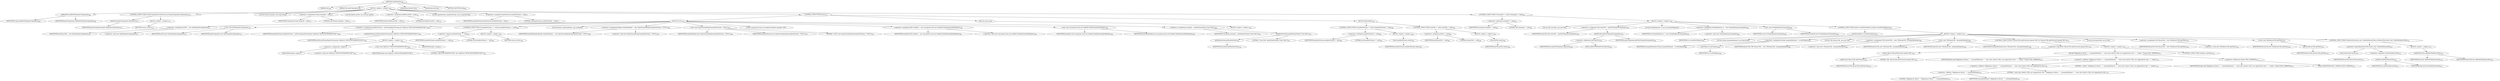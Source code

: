 digraph "addPathFile" {  
"402" [label = <(METHOD,addPathFile)<SUB>268</SUB>> ]
"28" [label = <(PARAM,this)<SUB>268</SUB>> ]
"403" [label = <(PARAM,File pathComponent)<SUB>268</SUB>> ]
"404" [label = <(BLOCK,&lt;empty&gt;,&lt;empty&gt;)<SUB>268</SUB>> ]
"405" [label = <(addPathFile,addPathFile(pathComponent))<SUB>269</SUB>> ]
"406" [label = <(IDENTIFIER,super,addPathFile(pathComponent))<SUB>269</SUB>> ]
"407" [label = <(IDENTIFIER,pathComponent,addPathFile(pathComponent))<SUB>269</SUB>> ]
"408" [label = <(CONTROL_STRUCTURE,if (pathComponent.isDirectory()),if (pathComponent.isDirectory()))<SUB>271</SUB>> ]
"409" [label = <(isDirectory,pathComponent.isDirectory())<SUB>271</SUB>> ]
"410" [label = <(IDENTIFIER,pathComponent,pathComponent.isDirectory())<SUB>271</SUB>> ]
"411" [label = <(BLOCK,&lt;empty&gt;,&lt;empty&gt;)<SUB>271</SUB>> ]
"412" [label = <(RETURN,return;,return;)<SUB>272</SUB>> ]
"413" [label = <(LOCAL,String classpath: java.lang.String)> ]
"414" [label = <(&lt;operator&gt;.assignment,String classpath = null)<SUB>275</SUB>> ]
"415" [label = <(IDENTIFIER,classpath,String classpath = null)<SUB>275</SUB>> ]
"416" [label = <(LITERAL,null,String classpath = null)<SUB>275</SUB>> ]
"18" [label = <(LOCAL,ZipFile jarFile: java.util.zip.ZipFile)> ]
"417" [label = <(&lt;operator&gt;.assignment,ZipFile jarFile = null)<SUB>276</SUB>> ]
"418" [label = <(IDENTIFIER,jarFile,ZipFile jarFile = null)<SUB>276</SUB>> ]
"419" [label = <(LITERAL,null,ZipFile jarFile = null)<SUB>276</SUB>> ]
"420" [label = <(LOCAL,InputStream manifestStream: java.io.InputStream)> ]
"421" [label = <(&lt;operator&gt;.assignment,InputStream manifestStream = null)<SUB>277</SUB>> ]
"422" [label = <(IDENTIFIER,manifestStream,InputStream manifestStream = null)<SUB>277</SUB>> ]
"423" [label = <(LITERAL,null,InputStream manifestStream = null)<SUB>277</SUB>> ]
"424" [label = <(CONTROL_STRUCTURE,try,try)<SUB>278</SUB>> ]
"425" [label = <(BLOCK,try,try)<SUB>278</SUB>> ]
"426" [label = <(&lt;operator&gt;.assignment,jarFile = new ZipFile(pathComponent))<SUB>279</SUB>> ]
"427" [label = <(IDENTIFIER,jarFile,jarFile = new ZipFile(pathComponent))<SUB>279</SUB>> ]
"428" [label = <(&lt;operator&gt;.alloc,new ZipFile(pathComponent))<SUB>279</SUB>> ]
"429" [label = <(&lt;init&gt;,new ZipFile(pathComponent))<SUB>279</SUB>> ]
"17" [label = <(IDENTIFIER,jarFile,new ZipFile(pathComponent))<SUB>279</SUB>> ]
"430" [label = <(IDENTIFIER,pathComponent,new ZipFile(pathComponent))<SUB>279</SUB>> ]
"431" [label = <(&lt;operator&gt;.assignment,manifestStream = jarFile.getInputStream(new ZipEntry(&quot;META-INF/MANIFEST.MF&quot;)))<SUB>280</SUB>> ]
"432" [label = <(IDENTIFIER,manifestStream,manifestStream = jarFile.getInputStream(new ZipEntry(&quot;META-INF/MANIFEST.MF&quot;)))<SUB>280</SUB>> ]
"433" [label = <(getInputStream,jarFile.getInputStream(new ZipEntry(&quot;META-INF/MANIFEST.MF&quot;)))<SUB>281</SUB>> ]
"434" [label = <(IDENTIFIER,jarFile,jarFile.getInputStream(new ZipEntry(&quot;META-INF/MANIFEST.MF&quot;)))<SUB>281</SUB>> ]
"435" [label = <(BLOCK,&lt;empty&gt;,&lt;empty&gt;)<SUB>281</SUB>> ]
"436" [label = <(&lt;operator&gt;.assignment,&lt;empty&gt;)> ]
"437" [label = <(IDENTIFIER,$obj3,&lt;empty&gt;)> ]
"438" [label = <(&lt;operator&gt;.alloc,new ZipEntry(&quot;META-INF/MANIFEST.MF&quot;))<SUB>281</SUB>> ]
"439" [label = <(&lt;init&gt;,new ZipEntry(&quot;META-INF/MANIFEST.MF&quot;))<SUB>281</SUB>> ]
"440" [label = <(IDENTIFIER,$obj3,new ZipEntry(&quot;META-INF/MANIFEST.MF&quot;))> ]
"441" [label = <(LITERAL,&quot;META-INF/MANIFEST.MF&quot;,new ZipEntry(&quot;META-INF/MANIFEST.MF&quot;))<SUB>281</SUB>> ]
"442" [label = <(IDENTIFIER,$obj3,&lt;empty&gt;)> ]
"443" [label = <(CONTROL_STRUCTURE,if (manifestStream == null),if (manifestStream == null))<SUB>283</SUB>> ]
"444" [label = <(&lt;operator&gt;.equals,manifestStream == null)<SUB>283</SUB>> ]
"445" [label = <(IDENTIFIER,manifestStream,manifestStream == null)<SUB>283</SUB>> ]
"446" [label = <(LITERAL,null,manifestStream == null)<SUB>283</SUB>> ]
"447" [label = <(BLOCK,&lt;empty&gt;,&lt;empty&gt;)<SUB>283</SUB>> ]
"448" [label = <(RETURN,return;,return;)<SUB>284</SUB>> ]
"20" [label = <(LOCAL,Reader manifestReader: java.io.Reader)> ]
"449" [label = <(&lt;operator&gt;.assignment,Reader manifestReader = new InputStreamReader(manifestStream, &quot;UTF-8&quot;))<SUB>286</SUB>> ]
"450" [label = <(IDENTIFIER,manifestReader,Reader manifestReader = new InputStreamReader(manifestStream, &quot;UTF-8&quot;))<SUB>286</SUB>> ]
"451" [label = <(&lt;operator&gt;.alloc,new InputStreamReader(manifestStream, &quot;UTF-8&quot;))<SUB>287</SUB>> ]
"452" [label = <(&lt;init&gt;,new InputStreamReader(manifestStream, &quot;UTF-8&quot;))<SUB>287</SUB>> ]
"19" [label = <(IDENTIFIER,manifestReader,new InputStreamReader(manifestStream, &quot;UTF-8&quot;))<SUB>286</SUB>> ]
"453" [label = <(IDENTIFIER,manifestStream,new InputStreamReader(manifestStream, &quot;UTF-8&quot;))<SUB>287</SUB>> ]
"454" [label = <(LITERAL,&quot;UTF-8&quot;,new InputStreamReader(manifestStream, &quot;UTF-8&quot;))<SUB>287</SUB>> ]
"22" [label = <(LOCAL,org.apache.tools.ant.taskdefs.Manifest manifest: ANY)> ]
"455" [label = <(&lt;operator&gt;.assignment,ANY manifest = new org.apache.tools.ant.taskdefs.Manifest(manifestReader))<SUB>288</SUB>> ]
"456" [label = <(IDENTIFIER,manifest,ANY manifest = new org.apache.tools.ant.taskdefs.Manifest(manifestReader))<SUB>288</SUB>> ]
"457" [label = <(&lt;operator&gt;.alloc,new org.apache.tools.ant.taskdefs.Manifest(manifestReader))<SUB>289</SUB>> ]
"458" [label = <(&lt;init&gt;,new org.apache.tools.ant.taskdefs.Manifest(manifestReader))<SUB>289</SUB>> ]
"21" [label = <(IDENTIFIER,manifest,new org.apache.tools.ant.taskdefs.Manifest(manifestReader))<SUB>288</SUB>> ]
"459" [label = <(IDENTIFIER,manifestReader,new org.apache.tools.ant.taskdefs.Manifest(manifestReader))<SUB>289</SUB>> ]
"460" [label = <(&lt;operator&gt;.assignment,classpath = getAttributeValue(&quot;Class-Path&quot;))<SUB>290</SUB>> ]
"461" [label = <(IDENTIFIER,classpath,classpath = getAttributeValue(&quot;Class-Path&quot;))<SUB>290</SUB>> ]
"462" [label = <(getAttributeValue,getAttributeValue(&quot;Class-Path&quot;))<SUB>291</SUB>> ]
"463" [label = <(getMainSection,getMainSection())<SUB>291</SUB>> ]
"464" [label = <(IDENTIFIER,manifest,getMainSection())<SUB>291</SUB>> ]
"465" [label = <(LITERAL,&quot;Class-Path&quot;,getAttributeValue(&quot;Class-Path&quot;))<SUB>291</SUB>> ]
"466" [label = <(BLOCK,catch,catch)> ]
"467" [label = <(BLOCK,&lt;empty&gt;,&lt;empty&gt;)<SUB>293</SUB>> ]
"468" [label = <(BLOCK,finally,finally)<SUB>295</SUB>> ]
"469" [label = <(CONTROL_STRUCTURE,if (manifestStream != null),if (manifestStream != null))<SUB>296</SUB>> ]
"470" [label = <(&lt;operator&gt;.notEquals,manifestStream != null)<SUB>296</SUB>> ]
"471" [label = <(IDENTIFIER,manifestStream,manifestStream != null)<SUB>296</SUB>> ]
"472" [label = <(LITERAL,null,manifestStream != null)<SUB>296</SUB>> ]
"473" [label = <(BLOCK,&lt;empty&gt;,&lt;empty&gt;)<SUB>296</SUB>> ]
"474" [label = <(close,manifestStream.close())<SUB>297</SUB>> ]
"475" [label = <(IDENTIFIER,manifestStream,manifestStream.close())<SUB>297</SUB>> ]
"476" [label = <(CONTROL_STRUCTURE,if (jarFile != null),if (jarFile != null))<SUB>299</SUB>> ]
"477" [label = <(&lt;operator&gt;.notEquals,jarFile != null)<SUB>299</SUB>> ]
"478" [label = <(IDENTIFIER,jarFile,jarFile != null)<SUB>299</SUB>> ]
"479" [label = <(LITERAL,null,jarFile != null)<SUB>299</SUB>> ]
"480" [label = <(BLOCK,&lt;empty&gt;,&lt;empty&gt;)<SUB>299</SUB>> ]
"481" [label = <(close,jarFile.close())<SUB>300</SUB>> ]
"482" [label = <(IDENTIFIER,jarFile,jarFile.close())<SUB>300</SUB>> ]
"483" [label = <(CONTROL_STRUCTURE,if (classpath != null),if (classpath != null))<SUB>304</SUB>> ]
"484" [label = <(&lt;operator&gt;.notEquals,classpath != null)<SUB>304</SUB>> ]
"485" [label = <(IDENTIFIER,classpath,classpath != null)<SUB>304</SUB>> ]
"486" [label = <(LITERAL,null,classpath != null)<SUB>304</SUB>> ]
"487" [label = <(BLOCK,&lt;empty&gt;,&lt;empty&gt;)<SUB>304</SUB>> ]
"488" [label = <(LOCAL,URL baseURL: java.net.URL)> ]
"489" [label = <(&lt;operator&gt;.assignment,URL baseURL = getFileURL(pathComponent))<SUB>305</SUB>> ]
"490" [label = <(IDENTIFIER,baseURL,URL baseURL = getFileURL(pathComponent))<SUB>305</SUB>> ]
"491" [label = <(getFileURL,getFileURL(pathComponent))<SUB>305</SUB>> ]
"492" [label = <(&lt;operator&gt;.fieldAccess,this.fileUtils)<SUB>305</SUB>> ]
"493" [label = <(IDENTIFIER,this,getFileURL(pathComponent))<SUB>305</SUB>> ]
"494" [label = <(FIELD_IDENTIFIER,fileUtils,fileUtils)<SUB>305</SUB>> ]
"495" [label = <(IDENTIFIER,pathComponent,getFileURL(pathComponent))<SUB>305</SUB>> ]
"24" [label = <(LOCAL,StringTokenizer st: java.util.StringTokenizer)> ]
"496" [label = <(&lt;operator&gt;.assignment,StringTokenizer st = new StringTokenizer(classpath))<SUB>306</SUB>> ]
"497" [label = <(IDENTIFIER,st,StringTokenizer st = new StringTokenizer(classpath))<SUB>306</SUB>> ]
"498" [label = <(&lt;operator&gt;.alloc,new StringTokenizer(classpath))<SUB>306</SUB>> ]
"499" [label = <(&lt;init&gt;,new StringTokenizer(classpath))<SUB>306</SUB>> ]
"23" [label = <(IDENTIFIER,st,new StringTokenizer(classpath))<SUB>306</SUB>> ]
"500" [label = <(IDENTIFIER,classpath,new StringTokenizer(classpath))<SUB>306</SUB>> ]
"501" [label = <(CONTROL_STRUCTURE,while (st.hasMoreTokens()),while (st.hasMoreTokens()))<SUB>307</SUB>> ]
"502" [label = <(hasMoreTokens,st.hasMoreTokens())<SUB>307</SUB>> ]
"503" [label = <(IDENTIFIER,st,st.hasMoreTokens())<SUB>307</SUB>> ]
"504" [label = <(BLOCK,&lt;empty&gt;,&lt;empty&gt;)<SUB>307</SUB>> ]
"505" [label = <(LOCAL,String classpathElement: java.lang.String)> ]
"506" [label = <(&lt;operator&gt;.assignment,String classpathElement = st.nextToken())<SUB>308</SUB>> ]
"507" [label = <(IDENTIFIER,classpathElement,String classpathElement = st.nextToken())<SUB>308</SUB>> ]
"508" [label = <(nextToken,st.nextToken())<SUB>308</SUB>> ]
"509" [label = <(IDENTIFIER,st,st.nextToken())<SUB>308</SUB>> ]
"26" [label = <(LOCAL,URL libraryURL: java.net.URL)> ]
"510" [label = <(&lt;operator&gt;.assignment,URL libraryURL = new URL(baseURL, classpathElement))<SUB>309</SUB>> ]
"511" [label = <(IDENTIFIER,libraryURL,URL libraryURL = new URL(baseURL, classpathElement))<SUB>309</SUB>> ]
"512" [label = <(&lt;operator&gt;.alloc,new URL(baseURL, classpathElement))<SUB>309</SUB>> ]
"513" [label = <(&lt;init&gt;,new URL(baseURL, classpathElement))<SUB>309</SUB>> ]
"25" [label = <(IDENTIFIER,libraryURL,new URL(baseURL, classpathElement))<SUB>309</SUB>> ]
"514" [label = <(IDENTIFIER,baseURL,new URL(baseURL, classpathElement))<SUB>309</SUB>> ]
"515" [label = <(IDENTIFIER,classpathElement,new URL(baseURL, classpathElement))<SUB>309</SUB>> ]
"516" [label = <(CONTROL_STRUCTURE,if (!libraryURL.getProtocol().equals(&quot;file&quot;)),if (!libraryURL.getProtocol().equals(&quot;file&quot;)))<SUB>310</SUB>> ]
"517" [label = <(&lt;operator&gt;.logicalNot,!libraryURL.getProtocol().equals(&quot;file&quot;))<SUB>310</SUB>> ]
"518" [label = <(equals,libraryURL.getProtocol().equals(&quot;file&quot;))<SUB>310</SUB>> ]
"519" [label = <(getProtocol,libraryURL.getProtocol())<SUB>310</SUB>> ]
"520" [label = <(IDENTIFIER,libraryURL,libraryURL.getProtocol())<SUB>310</SUB>> ]
"521" [label = <(LITERAL,&quot;file&quot;,libraryURL.getProtocol().equals(&quot;file&quot;))<SUB>310</SUB>> ]
"522" [label = <(BLOCK,&lt;empty&gt;,&lt;empty&gt;)<SUB>310</SUB>> ]
"523" [label = <(log,log(&quot;Skipping jar library &quot; + classpathElement + &quot; since only relative URLs are supported by this&quot; + &quot; loader&quot;, Project.MSG_VERBOSE))<SUB>311</SUB>> ]
"27" [label = <(IDENTIFIER,this,log(&quot;Skipping jar library &quot; + classpathElement + &quot; since only relative URLs are supported by this&quot; + &quot; loader&quot;, Project.MSG_VERBOSE))<SUB>311</SUB>> ]
"524" [label = <(&lt;operator&gt;.addition,&quot;Skipping jar library &quot; + classpathElement + &quot; since only relative URLs are supported by this&quot; + &quot; loader&quot;)<SUB>311</SUB>> ]
"525" [label = <(&lt;operator&gt;.addition,&quot;Skipping jar library &quot; + classpathElement + &quot; since only relative URLs are supported by this&quot;)<SUB>311</SUB>> ]
"526" [label = <(&lt;operator&gt;.addition,&quot;Skipping jar library &quot; + classpathElement)<SUB>311</SUB>> ]
"527" [label = <(LITERAL,&quot;Skipping jar library &quot;,&quot;Skipping jar library &quot; + classpathElement)<SUB>311</SUB>> ]
"528" [label = <(IDENTIFIER,classpathElement,&quot;Skipping jar library &quot; + classpathElement)<SUB>311</SUB>> ]
"529" [label = <(LITERAL,&quot; since only relative URLs are supported by this&quot;,&quot;Skipping jar library &quot; + classpathElement + &quot; since only relative URLs are supported by this&quot;)<SUB>312</SUB>> ]
"530" [label = <(LITERAL,&quot; loader&quot;,&quot;Skipping jar library &quot; + classpathElement + &quot; since only relative URLs are supported by this&quot; + &quot; loader&quot;)<SUB>313</SUB>> ]
"531" [label = <(&lt;operator&gt;.fieldAccess,Project.MSG_VERBOSE)<SUB>313</SUB>> ]
"532" [label = <(IDENTIFIER,Project,log(&quot;Skipping jar library &quot; + classpathElement + &quot; since only relative URLs are supported by this&quot; + &quot; loader&quot;, Project.MSG_VERBOSE))<SUB>313</SUB>> ]
"533" [label = <(FIELD_IDENTIFIER,MSG_VERBOSE,MSG_VERBOSE)<SUB>313</SUB>> ]
"534" [label = <(CONTROL_STRUCTURE,continue;,continue;)<SUB>314</SUB>> ]
"30" [label = <(LOCAL,File libraryFile: java.io.File)> ]
"535" [label = <(&lt;operator&gt;.assignment,File libraryFile = new File(libraryURL.getFile()))<SUB>316</SUB>> ]
"536" [label = <(IDENTIFIER,libraryFile,File libraryFile = new File(libraryURL.getFile()))<SUB>316</SUB>> ]
"537" [label = <(&lt;operator&gt;.alloc,new File(libraryURL.getFile()))<SUB>316</SUB>> ]
"538" [label = <(&lt;init&gt;,new File(libraryURL.getFile()))<SUB>316</SUB>> ]
"29" [label = <(IDENTIFIER,libraryFile,new File(libraryURL.getFile()))<SUB>316</SUB>> ]
"539" [label = <(getFile,libraryURL.getFile())<SUB>316</SUB>> ]
"540" [label = <(IDENTIFIER,libraryURL,libraryURL.getFile())<SUB>316</SUB>> ]
"541" [label = <(CONTROL_STRUCTURE,if (libraryFile.exists() &amp;&amp; !isInPath(libraryFile)),if (libraryFile.exists() &amp;&amp; !isInPath(libraryFile)))<SUB>317</SUB>> ]
"542" [label = <(&lt;operator&gt;.logicalAnd,libraryFile.exists() &amp;&amp; !isInPath(libraryFile))<SUB>317</SUB>> ]
"543" [label = <(exists,libraryFile.exists())<SUB>317</SUB>> ]
"544" [label = <(IDENTIFIER,libraryFile,libraryFile.exists())<SUB>317</SUB>> ]
"545" [label = <(&lt;operator&gt;.logicalNot,!isInPath(libraryFile))<SUB>317</SUB>> ]
"546" [label = <(isInPath,isInPath(libraryFile))<SUB>317</SUB>> ]
"31" [label = <(IDENTIFIER,this,isInPath(libraryFile))<SUB>317</SUB>> ]
"547" [label = <(IDENTIFIER,libraryFile,isInPath(libraryFile))<SUB>317</SUB>> ]
"548" [label = <(BLOCK,&lt;empty&gt;,&lt;empty&gt;)<SUB>317</SUB>> ]
"549" [label = <(addPathFile,this.addPathFile(libraryFile))<SUB>318</SUB>> ]
"32" [label = <(IDENTIFIER,this,this.addPathFile(libraryFile))<SUB>318</SUB>> ]
"550" [label = <(IDENTIFIER,libraryFile,this.addPathFile(libraryFile))<SUB>318</SUB>> ]
"551" [label = <(MODIFIER,PROTECTED)> ]
"552" [label = <(MODIFIER,VIRTUAL)> ]
"553" [label = <(METHOD_RETURN,void)<SUB>268</SUB>> ]
  "402" -> "28" 
  "402" -> "403" 
  "402" -> "404" 
  "402" -> "551" 
  "402" -> "552" 
  "402" -> "553" 
  "404" -> "405" 
  "404" -> "408" 
  "404" -> "413" 
  "404" -> "414" 
  "404" -> "18" 
  "404" -> "417" 
  "404" -> "420" 
  "404" -> "421" 
  "404" -> "424" 
  "404" -> "483" 
  "405" -> "406" 
  "405" -> "407" 
  "408" -> "409" 
  "408" -> "411" 
  "409" -> "410" 
  "411" -> "412" 
  "414" -> "415" 
  "414" -> "416" 
  "417" -> "418" 
  "417" -> "419" 
  "421" -> "422" 
  "421" -> "423" 
  "424" -> "425" 
  "424" -> "466" 
  "424" -> "468" 
  "425" -> "426" 
  "425" -> "429" 
  "425" -> "431" 
  "425" -> "443" 
  "425" -> "20" 
  "425" -> "449" 
  "425" -> "452" 
  "425" -> "22" 
  "425" -> "455" 
  "425" -> "458" 
  "425" -> "460" 
  "426" -> "427" 
  "426" -> "428" 
  "429" -> "17" 
  "429" -> "430" 
  "431" -> "432" 
  "431" -> "433" 
  "433" -> "434" 
  "433" -> "435" 
  "435" -> "436" 
  "435" -> "439" 
  "435" -> "442" 
  "436" -> "437" 
  "436" -> "438" 
  "439" -> "440" 
  "439" -> "441" 
  "443" -> "444" 
  "443" -> "447" 
  "444" -> "445" 
  "444" -> "446" 
  "447" -> "448" 
  "449" -> "450" 
  "449" -> "451" 
  "452" -> "19" 
  "452" -> "453" 
  "452" -> "454" 
  "455" -> "456" 
  "455" -> "457" 
  "458" -> "21" 
  "458" -> "459" 
  "460" -> "461" 
  "460" -> "462" 
  "462" -> "463" 
  "462" -> "465" 
  "463" -> "464" 
  "466" -> "467" 
  "468" -> "469" 
  "468" -> "476" 
  "469" -> "470" 
  "469" -> "473" 
  "470" -> "471" 
  "470" -> "472" 
  "473" -> "474" 
  "474" -> "475" 
  "476" -> "477" 
  "476" -> "480" 
  "477" -> "478" 
  "477" -> "479" 
  "480" -> "481" 
  "481" -> "482" 
  "483" -> "484" 
  "483" -> "487" 
  "484" -> "485" 
  "484" -> "486" 
  "487" -> "488" 
  "487" -> "489" 
  "487" -> "24" 
  "487" -> "496" 
  "487" -> "499" 
  "487" -> "501" 
  "489" -> "490" 
  "489" -> "491" 
  "491" -> "492" 
  "491" -> "495" 
  "492" -> "493" 
  "492" -> "494" 
  "496" -> "497" 
  "496" -> "498" 
  "499" -> "23" 
  "499" -> "500" 
  "501" -> "502" 
  "501" -> "504" 
  "502" -> "503" 
  "504" -> "505" 
  "504" -> "506" 
  "504" -> "26" 
  "504" -> "510" 
  "504" -> "513" 
  "504" -> "516" 
  "504" -> "30" 
  "504" -> "535" 
  "504" -> "538" 
  "504" -> "541" 
  "506" -> "507" 
  "506" -> "508" 
  "508" -> "509" 
  "510" -> "511" 
  "510" -> "512" 
  "513" -> "25" 
  "513" -> "514" 
  "513" -> "515" 
  "516" -> "517" 
  "516" -> "522" 
  "517" -> "518" 
  "518" -> "519" 
  "518" -> "521" 
  "519" -> "520" 
  "522" -> "523" 
  "522" -> "534" 
  "523" -> "27" 
  "523" -> "524" 
  "523" -> "531" 
  "524" -> "525" 
  "524" -> "530" 
  "525" -> "526" 
  "525" -> "529" 
  "526" -> "527" 
  "526" -> "528" 
  "531" -> "532" 
  "531" -> "533" 
  "535" -> "536" 
  "535" -> "537" 
  "538" -> "29" 
  "538" -> "539" 
  "539" -> "540" 
  "541" -> "542" 
  "541" -> "548" 
  "542" -> "543" 
  "542" -> "545" 
  "543" -> "544" 
  "545" -> "546" 
  "546" -> "31" 
  "546" -> "547" 
  "548" -> "549" 
  "549" -> "32" 
  "549" -> "550" 
}

